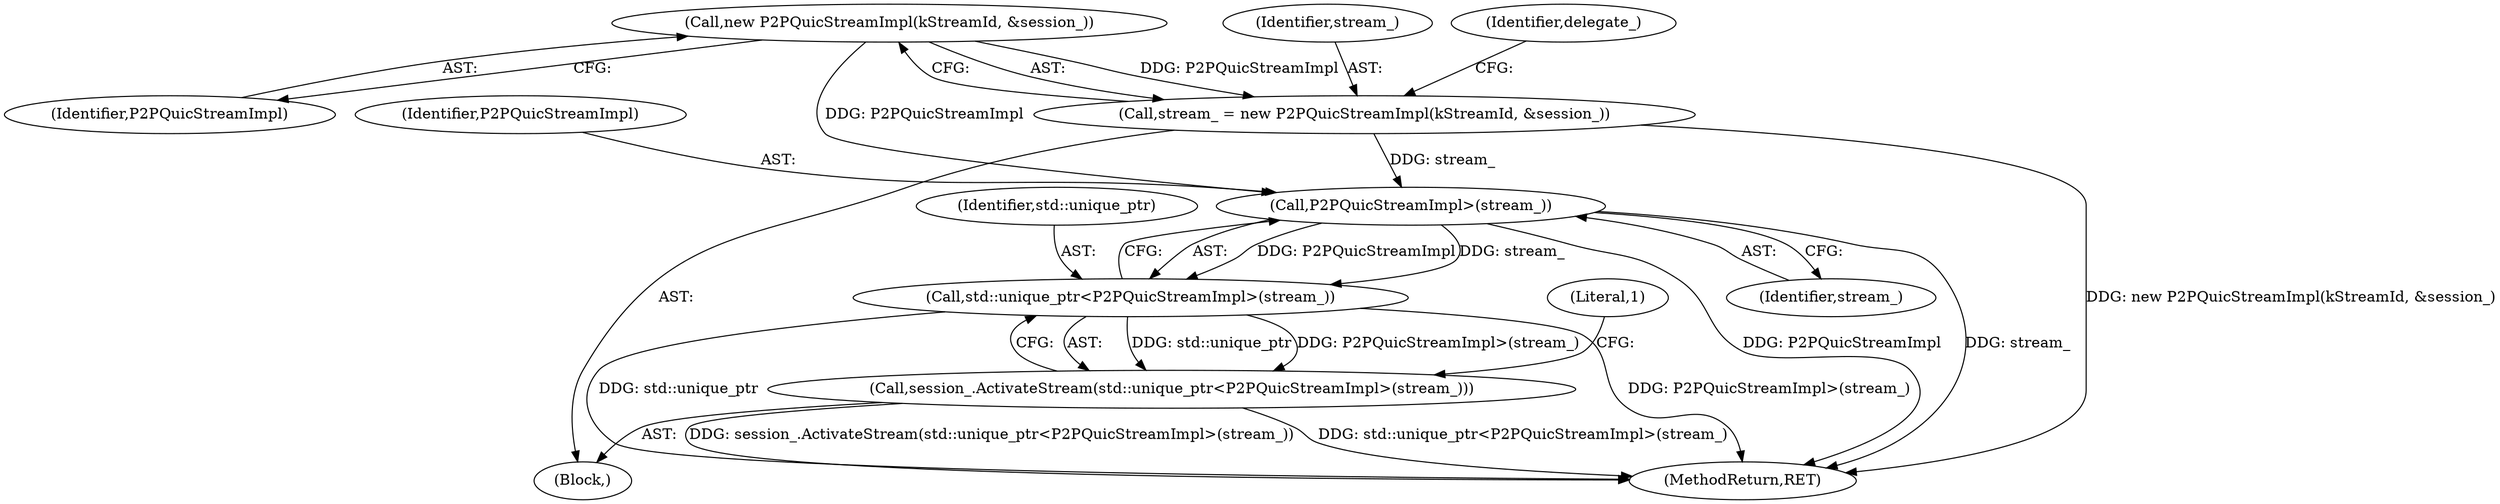 digraph "1_Chrome_350f7d4b2c76950c8e7271284de84a9756b796e1_2@del" {
"1000105" [label="(Call,new P2PQuicStreamImpl(kStreamId, &session_))"];
"1000103" [label="(Call,stream_ = new P2PQuicStreamImpl(kStreamId, &session_))"];
"1000113" [label="(Call,P2PQuicStreamImpl>(stream_))"];
"1000111" [label="(Call,std::unique_ptr<P2PQuicStreamImpl>(stream_))"];
"1000110" [label="(Call,session_.ActivateStream(std::unique_ptr<P2PQuicStreamImpl>(stream_)))"];
"1000112" [label="(Identifier,std::unique_ptr)"];
"1000110" [label="(Call,session_.ActivateStream(std::unique_ptr<P2PQuicStreamImpl>(stream_)))"];
"1000106" [label="(Identifier,P2PQuicStreamImpl)"];
"1000118" [label="(Literal,1)"];
"1000104" [label="(Identifier,stream_)"];
"1000114" [label="(Identifier,P2PQuicStreamImpl)"];
"1000105" [label="(Call,new P2PQuicStreamImpl(kStreamId, &session_))"];
"1000111" [label="(Call,std::unique_ptr<P2PQuicStreamImpl>(stream_))"];
"1000115" [label="(Identifier,stream_)"];
"1000101" [label="(Block,)"];
"1000103" [label="(Call,stream_ = new P2PQuicStreamImpl(kStreamId, &session_))"];
"1000109" [label="(Identifier,delegate_)"];
"1000119" [label="(MethodReturn,RET)"];
"1000113" [label="(Call,P2PQuicStreamImpl>(stream_))"];
"1000105" -> "1000103"  [label="AST: "];
"1000105" -> "1000106"  [label="CFG: "];
"1000106" -> "1000105"  [label="AST: "];
"1000103" -> "1000105"  [label="CFG: "];
"1000105" -> "1000103"  [label="DDG: P2PQuicStreamImpl"];
"1000105" -> "1000113"  [label="DDG: P2PQuicStreamImpl"];
"1000103" -> "1000101"  [label="AST: "];
"1000104" -> "1000103"  [label="AST: "];
"1000109" -> "1000103"  [label="CFG: "];
"1000103" -> "1000119"  [label="DDG: new P2PQuicStreamImpl(kStreamId, &session_)"];
"1000103" -> "1000113"  [label="DDG: stream_"];
"1000113" -> "1000111"  [label="AST: "];
"1000113" -> "1000115"  [label="CFG: "];
"1000114" -> "1000113"  [label="AST: "];
"1000115" -> "1000113"  [label="AST: "];
"1000111" -> "1000113"  [label="CFG: "];
"1000113" -> "1000119"  [label="DDG: P2PQuicStreamImpl"];
"1000113" -> "1000119"  [label="DDG: stream_"];
"1000113" -> "1000111"  [label="DDG: P2PQuicStreamImpl"];
"1000113" -> "1000111"  [label="DDG: stream_"];
"1000111" -> "1000110"  [label="AST: "];
"1000112" -> "1000111"  [label="AST: "];
"1000110" -> "1000111"  [label="CFG: "];
"1000111" -> "1000119"  [label="DDG: std::unique_ptr"];
"1000111" -> "1000119"  [label="DDG: P2PQuicStreamImpl>(stream_)"];
"1000111" -> "1000110"  [label="DDG: std::unique_ptr"];
"1000111" -> "1000110"  [label="DDG: P2PQuicStreamImpl>(stream_)"];
"1000110" -> "1000101"  [label="AST: "];
"1000118" -> "1000110"  [label="CFG: "];
"1000110" -> "1000119"  [label="DDG: session_.ActivateStream(std::unique_ptr<P2PQuicStreamImpl>(stream_))"];
"1000110" -> "1000119"  [label="DDG: std::unique_ptr<P2PQuicStreamImpl>(stream_)"];
}
